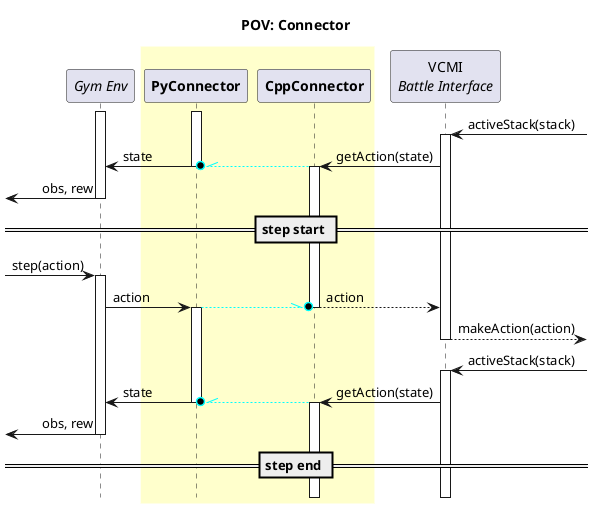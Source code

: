 @startuml "pov-gym"
title "POV: Connector"
hide footbox

<style>
sequenceDiagram {
  group {
    LineThickness 1
    LineColor gray
  }
  groupHeader {
    LineThickness 1
    FontColor gray
    LineColor gray
  }
}
</style>

skinparam sequenceBoxBorderColor #FFF
!pragma teoz true

participant "//Gym Env//" as env

box #ffc
participant "**PyConnector**" as pyconn
participant "**CppConnector**" as cppconn
end box

participant "VCMI\n//Battle Interface//" as iface

activate pyconn
activate env

]-> iface ++ : activeStack(stack)
iface -> cppconn ++ : getAction(state)
& cppconn --[#cyan]\\o pyconn :

skinparam ArrowHeadColor yellow


& pyconn -> env -- : state
env ->[ -- : obs, rew

== step start ==

[-> env ++ : step(action)
env -> pyconn ++ : action
& pyconn --[#cyan]\\o cppconn :
& cppconn --> iface -- : action
iface -->] -- : makeAction(action)

]-> iface ++ : activeStack(stack)
iface -> cppconn ++ : getAction(state)
& cppconn --[#cyan]\\o pyconn :
& pyconn -> env -- : state
env ->[ -- : obs, rew

== step end ==

@enduml
